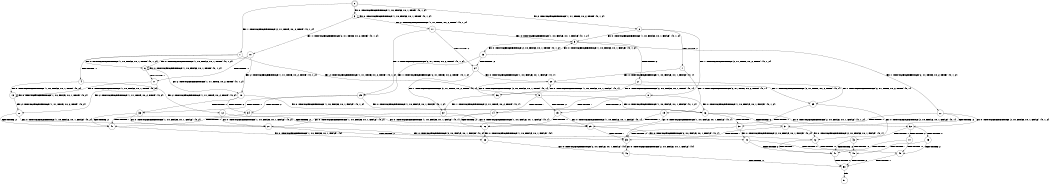 digraph BCG {
size = "7, 10.5";
center = TRUE;
node [shape = circle];
0 [peripheries = 2];
0 -> 1 [label = "EX !1 !ATOMIC_EXCH_BRANCH (2, +1, TRUE, +0, 2, TRUE) !{0, 1, 2}"];
0 -> 2 [label = "EX !2 !ATOMIC_EXCH_BRANCH (1, +1, TRUE, +0, 2, TRUE) !{0, 1, 2}"];
0 -> 3 [label = "EX !0 !ATOMIC_EXCH_BRANCH (1, +0, FALSE, +0, 1, TRUE) !{0, 1, 2}"];
1 -> 4 [label = "TERMINATE !1"];
1 -> 5 [label = "EX !2 !ATOMIC_EXCH_BRANCH (1, +1, TRUE, +0, 2, TRUE) !{0, 1, 2}"];
1 -> 6 [label = "EX !0 !ATOMIC_EXCH_BRANCH (1, +0, FALSE, +0, 1, TRUE) !{0, 1, 2}"];
2 -> 7 [label = "TERMINATE !2"];
2 -> 8 [label = "EX !1 !ATOMIC_EXCH_BRANCH (2, +1, TRUE, +0, 2, TRUE) !{0, 1, 2}"];
2 -> 9 [label = "EX !0 !ATOMIC_EXCH_BRANCH (1, +0, FALSE, +0, 1, FALSE) !{0, 1, 2}"];
3 -> 10 [label = "EX !1 !ATOMIC_EXCH_BRANCH (2, +1, TRUE, +0, 2, TRUE) !{0, 1, 2}"];
3 -> 11 [label = "EX !2 !ATOMIC_EXCH_BRANCH (1, +1, TRUE, +0, 2, TRUE) !{0, 1, 2}"];
3 -> 3 [label = "EX !0 !ATOMIC_EXCH_BRANCH (1, +0, FALSE, +0, 1, TRUE) !{0, 1, 2}"];
4 -> 12 [label = "EX !2 !ATOMIC_EXCH_BRANCH (1, +1, TRUE, +0, 2, TRUE) !{0, 2}"];
4 -> 13 [label = "EX !0 !ATOMIC_EXCH_BRANCH (1, +0, FALSE, +0, 1, TRUE) !{0, 2}"];
5 -> 14 [label = "TERMINATE !1"];
5 -> 15 [label = "TERMINATE !2"];
5 -> 16 [label = "EX !0 !ATOMIC_EXCH_BRANCH (1, +0, FALSE, +0, 1, FALSE) !{0, 1, 2}"];
6 -> 17 [label = "TERMINATE !1"];
6 -> 18 [label = "EX !2 !ATOMIC_EXCH_BRANCH (1, +1, TRUE, +0, 2, TRUE) !{0, 1, 2}"];
6 -> 6 [label = "EX !0 !ATOMIC_EXCH_BRANCH (1, +0, FALSE, +0, 1, TRUE) !{0, 1, 2}"];
7 -> 19 [label = "EX !1 !ATOMIC_EXCH_BRANCH (2, +1, TRUE, +0, 2, TRUE) !{0, 1}"];
7 -> 20 [label = "EX !0 !ATOMIC_EXCH_BRANCH (1, +0, FALSE, +0, 1, FALSE) !{0, 1}"];
8 -> 14 [label = "TERMINATE !1"];
8 -> 15 [label = "TERMINATE !2"];
8 -> 16 [label = "EX !0 !ATOMIC_EXCH_BRANCH (1, +0, FALSE, +0, 1, FALSE) !{0, 1, 2}"];
9 -> 21 [label = "TERMINATE !2"];
9 -> 22 [label = "EX !1 !ATOMIC_EXCH_BRANCH (2, +1, TRUE, +0, 2, TRUE) !{0, 1, 2}"];
9 -> 23 [label = "EX !0 !ATOMIC_EXCH_BRANCH (2, +0, FALSE, +0, 1, TRUE) !{0, 1, 2}"];
10 -> 17 [label = "TERMINATE !1"];
10 -> 18 [label = "EX !2 !ATOMIC_EXCH_BRANCH (1, +1, TRUE, +0, 2, TRUE) !{0, 1, 2}"];
10 -> 6 [label = "EX !0 !ATOMIC_EXCH_BRANCH (1, +0, FALSE, +0, 1, TRUE) !{0, 1, 2}"];
11 -> 24 [label = "TERMINATE !2"];
11 -> 25 [label = "EX !1 !ATOMIC_EXCH_BRANCH (2, +1, TRUE, +0, 2, TRUE) !{0, 1, 2}"];
11 -> 9 [label = "EX !0 !ATOMIC_EXCH_BRANCH (1, +0, FALSE, +0, 1, FALSE) !{0, 1, 2}"];
12 -> 26 [label = "TERMINATE !2"];
12 -> 27 [label = "EX !0 !ATOMIC_EXCH_BRANCH (1, +0, FALSE, +0, 1, FALSE) !{0, 2}"];
13 -> 28 [label = "EX !2 !ATOMIC_EXCH_BRANCH (1, +1, TRUE, +0, 2, TRUE) !{0, 2}"];
13 -> 13 [label = "EX !0 !ATOMIC_EXCH_BRANCH (1, +0, FALSE, +0, 1, TRUE) !{0, 2}"];
14 -> 26 [label = "TERMINATE !2"];
14 -> 27 [label = "EX !0 !ATOMIC_EXCH_BRANCH (1, +0, FALSE, +0, 1, FALSE) !{0, 2}"];
15 -> 26 [label = "TERMINATE !1"];
15 -> 29 [label = "EX !0 !ATOMIC_EXCH_BRANCH (1, +0, FALSE, +0, 1, FALSE) !{0, 1}"];
16 -> 30 [label = "TERMINATE !1"];
16 -> 31 [label = "TERMINATE !2"];
16 -> 32 [label = "EX !0 !ATOMIC_EXCH_BRANCH (2, +0, FALSE, +0, 1, FALSE) !{0, 1, 2}"];
17 -> 28 [label = "EX !2 !ATOMIC_EXCH_BRANCH (1, +1, TRUE, +0, 2, TRUE) !{0, 2}"];
17 -> 13 [label = "EX !0 !ATOMIC_EXCH_BRANCH (1, +0, FALSE, +0, 1, TRUE) !{0, 2}"];
18 -> 33 [label = "TERMINATE !1"];
18 -> 34 [label = "TERMINATE !2"];
18 -> 16 [label = "EX !0 !ATOMIC_EXCH_BRANCH (1, +0, FALSE, +0, 1, FALSE) !{0, 1, 2}"];
19 -> 26 [label = "TERMINATE !1"];
19 -> 29 [label = "EX !0 !ATOMIC_EXCH_BRANCH (1, +0, FALSE, +0, 1, FALSE) !{0, 1}"];
20 -> 35 [label = "EX !1 !ATOMIC_EXCH_BRANCH (2, +1, TRUE, +0, 2, TRUE) !{0, 1}"];
20 -> 36 [label = "EX !0 !ATOMIC_EXCH_BRANCH (2, +0, FALSE, +0, 1, TRUE) !{0, 1}"];
21 -> 35 [label = "EX !1 !ATOMIC_EXCH_BRANCH (2, +1, TRUE, +0, 2, TRUE) !{0, 1}"];
21 -> 36 [label = "EX !0 !ATOMIC_EXCH_BRANCH (2, +0, FALSE, +0, 1, TRUE) !{0, 1}"];
22 -> 30 [label = "TERMINATE !1"];
22 -> 31 [label = "TERMINATE !2"];
22 -> 32 [label = "EX !0 !ATOMIC_EXCH_BRANCH (2, +0, FALSE, +0, 1, FALSE) !{0, 1, 2}"];
23 -> 24 [label = "TERMINATE !2"];
23 -> 25 [label = "EX !1 !ATOMIC_EXCH_BRANCH (2, +1, TRUE, +0, 2, TRUE) !{0, 1, 2}"];
23 -> 9 [label = "EX !0 !ATOMIC_EXCH_BRANCH (1, +0, FALSE, +0, 1, FALSE) !{0, 1, 2}"];
24 -> 37 [label = "EX !1 !ATOMIC_EXCH_BRANCH (2, +1, TRUE, +0, 2, TRUE) !{0, 1}"];
24 -> 20 [label = "EX !0 !ATOMIC_EXCH_BRANCH (1, +0, FALSE, +0, 1, FALSE) !{0, 1}"];
25 -> 33 [label = "TERMINATE !1"];
25 -> 34 [label = "TERMINATE !2"];
25 -> 16 [label = "EX !0 !ATOMIC_EXCH_BRANCH (1, +0, FALSE, +0, 1, FALSE) !{0, 1, 2}"];
26 -> 38 [label = "EX !0 !ATOMIC_EXCH_BRANCH (1, +0, FALSE, +0, 1, FALSE) !{0}"];
27 -> 39 [label = "TERMINATE !2"];
27 -> 40 [label = "EX !0 !ATOMIC_EXCH_BRANCH (2, +0, FALSE, +0, 1, FALSE) !{0, 2}"];
28 -> 41 [label = "TERMINATE !2"];
28 -> 27 [label = "EX !0 !ATOMIC_EXCH_BRANCH (1, +0, FALSE, +0, 1, FALSE) !{0, 2}"];
29 -> 39 [label = "TERMINATE !1"];
29 -> 42 [label = "EX !0 !ATOMIC_EXCH_BRANCH (2, +0, FALSE, +0, 1, FALSE) !{0, 1}"];
30 -> 39 [label = "TERMINATE !2"];
30 -> 40 [label = "EX !0 !ATOMIC_EXCH_BRANCH (2, +0, FALSE, +0, 1, FALSE) !{0, 2}"];
31 -> 39 [label = "TERMINATE !1"];
31 -> 42 [label = "EX !0 !ATOMIC_EXCH_BRANCH (2, +0, FALSE, +0, 1, FALSE) !{0, 1}"];
32 -> 43 [label = "TERMINATE !1"];
32 -> 44 [label = "TERMINATE !2"];
32 -> 45 [label = "TERMINATE !0"];
33 -> 41 [label = "TERMINATE !2"];
33 -> 27 [label = "EX !0 !ATOMIC_EXCH_BRANCH (1, +0, FALSE, +0, 1, FALSE) !{0, 2}"];
34 -> 41 [label = "TERMINATE !1"];
34 -> 29 [label = "EX !0 !ATOMIC_EXCH_BRANCH (1, +0, FALSE, +0, 1, FALSE) !{0, 1}"];
35 -> 39 [label = "TERMINATE !1"];
35 -> 42 [label = "EX !0 !ATOMIC_EXCH_BRANCH (2, +0, FALSE, +0, 1, FALSE) !{0, 1}"];
36 -> 37 [label = "EX !1 !ATOMIC_EXCH_BRANCH (2, +1, TRUE, +0, 2, TRUE) !{0, 1}"];
36 -> 20 [label = "EX !0 !ATOMIC_EXCH_BRANCH (1, +0, FALSE, +0, 1, FALSE) !{0, 1}"];
37 -> 41 [label = "TERMINATE !1"];
37 -> 29 [label = "EX !0 !ATOMIC_EXCH_BRANCH (1, +0, FALSE, +0, 1, FALSE) !{0, 1}"];
38 -> 46 [label = "EX !0 !ATOMIC_EXCH_BRANCH (2, +0, FALSE, +0, 1, FALSE) !{0}"];
39 -> 46 [label = "EX !0 !ATOMIC_EXCH_BRANCH (2, +0, FALSE, +0, 1, FALSE) !{0}"];
40 -> 47 [label = "TERMINATE !2"];
40 -> 48 [label = "TERMINATE !0"];
41 -> 38 [label = "EX !0 !ATOMIC_EXCH_BRANCH (1, +0, FALSE, +0, 1, FALSE) !{0}"];
42 -> 47 [label = "TERMINATE !1"];
42 -> 49 [label = "TERMINATE !0"];
43 -> 47 [label = "TERMINATE !2"];
43 -> 48 [label = "TERMINATE !0"];
44 -> 47 [label = "TERMINATE !1"];
44 -> 49 [label = "TERMINATE !0"];
45 -> 48 [label = "TERMINATE !1"];
45 -> 49 [label = "TERMINATE !2"];
46 -> 50 [label = "TERMINATE !0"];
47 -> 50 [label = "TERMINATE !0"];
48 -> 50 [label = "TERMINATE !2"];
49 -> 50 [label = "TERMINATE !1"];
50 -> 51 [label = "exit"];
}
